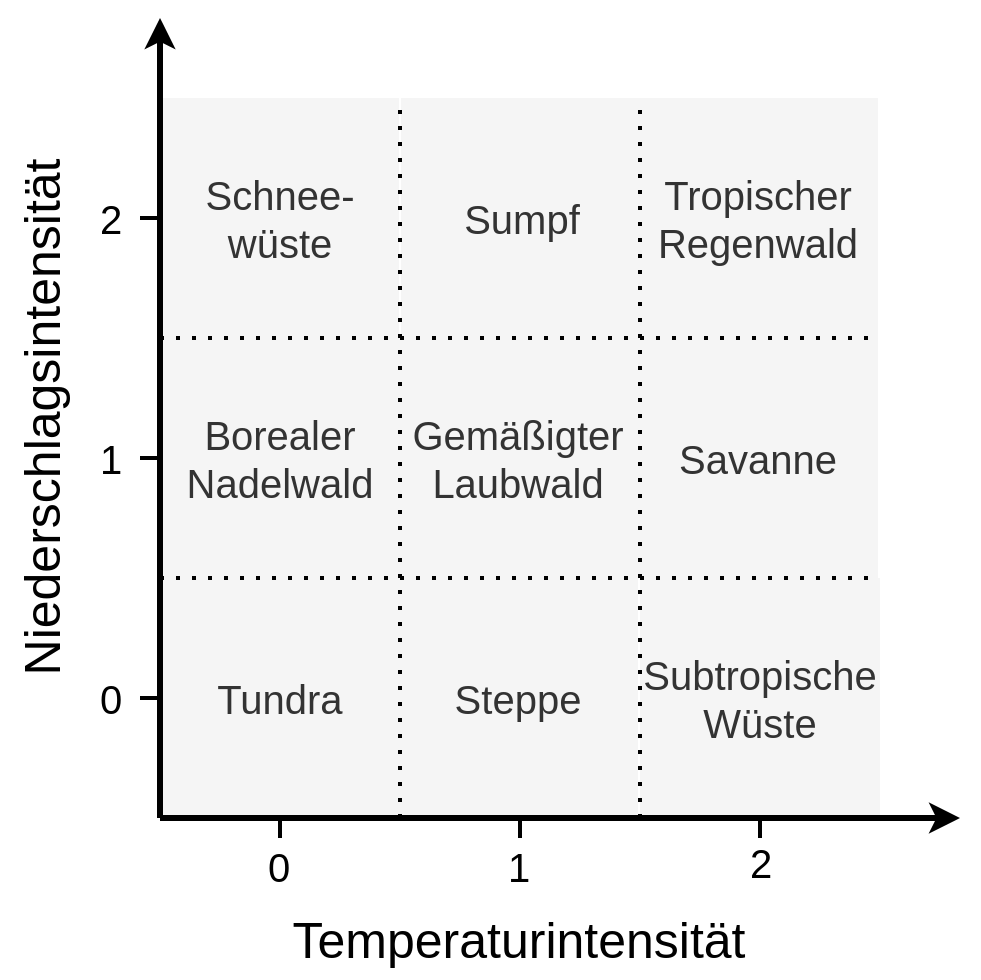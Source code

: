 <mxfile version="21.7.4" type="device">
  <diagram name="Seite-1" id="kWGn5uVW1tvWqU7menyz">
    <mxGraphModel dx="1434" dy="754" grid="1" gridSize="10" guides="1" tooltips="1" connect="1" arrows="1" fold="1" page="1" pageScale="1" pageWidth="827" pageHeight="1169" math="0" shadow="0">
      <root>
        <mxCell id="0" />
        <mxCell id="1" parent="0" />
        <mxCell id="WCTcpnpnylgwayp8WufJ-22" value="&lt;font style=&quot;font-size: 20px;&quot;&gt;Steppe&lt;/font&gt;" style="rounded=0;whiteSpace=wrap;html=1;fillColor=#f5f5f5;fontColor=#333333;strokeColor=none;" vertex="1" parent="1">
          <mxGeometry x="319" y="320" width="120" height="120" as="geometry" />
        </mxCell>
        <mxCell id="WCTcpnpnylgwayp8WufJ-23" value="&lt;div style=&quot;font-size: 20px;&quot;&gt;&lt;font style=&quot;font-size: 20px;&quot;&gt;Subtropische&lt;/font&gt;&lt;/div&gt;&lt;div style=&quot;font-size: 20px;&quot;&gt;&lt;font style=&quot;font-size: 20px;&quot;&gt;Wüste&lt;/font&gt;&lt;br&gt;&lt;/div&gt;" style="rounded=0;whiteSpace=wrap;html=1;fillColor=#f5f5f5;fontColor=#333333;strokeColor=none;" vertex="1" parent="1">
          <mxGeometry x="440" y="320" width="120" height="120" as="geometry" />
        </mxCell>
        <mxCell id="WCTcpnpnylgwayp8WufJ-32" value="&lt;font style=&quot;font-size: 20px;&quot;&gt;Schnee-&lt;br&gt;wüste&lt;/font&gt;" style="rounded=0;whiteSpace=wrap;html=1;fillColor=#f5f5f5;fontColor=#333333;strokeColor=none;" vertex="1" parent="1">
          <mxGeometry x="199.5" y="80" width="120" height="120" as="geometry" />
        </mxCell>
        <mxCell id="WCTcpnpnylgwayp8WufJ-33" value="&lt;font style=&quot;font-size: 20px;&quot;&gt;Sumpf&lt;/font&gt;" style="rounded=0;whiteSpace=wrap;html=1;fillColor=#f5f5f5;fontColor=#333333;strokeColor=none;" vertex="1" parent="1">
          <mxGeometry x="320.5" y="80" width="120" height="120" as="geometry" />
        </mxCell>
        <mxCell id="WCTcpnpnylgwayp8WufJ-34" value="&lt;font style=&quot;font-size: 20px;&quot;&gt;Tropischer Regenwald&lt;/font&gt;" style="rounded=0;whiteSpace=wrap;html=1;fillColor=#f5f5f5;fontColor=#333333;strokeColor=none;" vertex="1" parent="1">
          <mxGeometry x="439" y="80" width="120" height="120" as="geometry" />
        </mxCell>
        <mxCell id="WCTcpnpnylgwayp8WufJ-36" value="&lt;font style=&quot;font-size: 20px;&quot;&gt;Gemäßigter&lt;br&gt;Laubwald&lt;br&gt;&lt;/font&gt;" style="rounded=0;whiteSpace=wrap;html=1;fillColor=#f5f5f5;fontColor=#333333;strokeColor=none;" vertex="1" parent="1">
          <mxGeometry x="319" y="200" width="120" height="120" as="geometry" />
        </mxCell>
        <mxCell id="WCTcpnpnylgwayp8WufJ-37" value="&lt;font style=&quot;font-size: 20px;&quot;&gt;Borealer&lt;br&gt;Nadelwald&lt;/font&gt;" style="rounded=0;whiteSpace=wrap;html=1;fillColor=#f5f5f5;fontColor=#333333;strokeColor=none;" vertex="1" parent="1">
          <mxGeometry x="199.5" y="200" width="120" height="120" as="geometry" />
        </mxCell>
        <mxCell id="WCTcpnpnylgwayp8WufJ-21" value="" style="rounded=0;whiteSpace=wrap;html=1;fillColor=#f5f5f5;fontColor=#333333;strokeColor=none;" vertex="1" parent="1">
          <mxGeometry x="199" y="320" width="120" height="120" as="geometry" />
        </mxCell>
        <mxCell id="WCTcpnpnylgwayp8WufJ-26" value="&lt;font style=&quot;font-size: 20px;&quot;&gt;Savanne&lt;/font&gt;" style="rounded=0;whiteSpace=wrap;html=1;fillColor=#f5f5f5;fontColor=#333333;strokeColor=none;" vertex="1" parent="1">
          <mxGeometry x="439" y="200" width="120" height="120" as="geometry" />
        </mxCell>
        <mxCell id="WCTcpnpnylgwayp8WufJ-38" value="&lt;font style=&quot;font-size: 20px;&quot;&gt;Tundra&lt;/font&gt;" style="rounded=0;whiteSpace=wrap;html=1;fillColor=#f5f5f5;fontColor=#333333;strokeColor=none;" vertex="1" parent="1">
          <mxGeometry x="199.5" y="320" width="120" height="120" as="geometry" />
        </mxCell>
        <mxCell id="WCTcpnpnylgwayp8WufJ-1" value="" style="endArrow=classic;html=1;rounded=0;strokeWidth=3;" edge="1" parent="1">
          <mxGeometry width="50" height="50" relative="1" as="geometry">
            <mxPoint x="200" y="440" as="sourcePoint" />
            <mxPoint x="200" y="40" as="targetPoint" />
          </mxGeometry>
        </mxCell>
        <mxCell id="WCTcpnpnylgwayp8WufJ-2" value="" style="endArrow=classic;html=1;rounded=0;strokeWidth=3;" edge="1" parent="1">
          <mxGeometry width="50" height="50" relative="1" as="geometry">
            <mxPoint x="200" y="440" as="sourcePoint" />
            <mxPoint x="600" y="440" as="targetPoint" />
          </mxGeometry>
        </mxCell>
        <mxCell id="WCTcpnpnylgwayp8WufJ-3" value="&lt;span style=&quot;font-size: 25px;&quot;&gt;&lt;font style=&quot;font-size: 25px;&quot;&gt;Niederschlagsintensität&lt;/font&gt;&lt;/span&gt;" style="text;html=1;align=center;verticalAlign=middle;resizable=0;points=[];autosize=1;strokeColor=none;fillColor=none;rotation=-90;fontSize=25;fontStyle=0" vertex="1" parent="1">
          <mxGeometry y="220" width="280" height="40" as="geometry" />
        </mxCell>
        <mxCell id="WCTcpnpnylgwayp8WufJ-4" value="&lt;font style=&quot;font-size: 25px;&quot;&gt;&lt;span style=&quot;font-size: 25px;&quot;&gt;Temperaturintensität&lt;/span&gt;&lt;/font&gt;" style="text;html=1;align=center;verticalAlign=middle;resizable=0;points=[];autosize=1;strokeColor=none;fillColor=none;rotation=0;fontSize=25;fontStyle=0" vertex="1" parent="1">
          <mxGeometry x="254" y="480" width="250" height="40" as="geometry" />
        </mxCell>
        <mxCell id="WCTcpnpnylgwayp8WufJ-5" value="" style="endArrow=none;dashed=1;html=1;dashPattern=1 3;strokeWidth=2;rounded=0;" edge="1" parent="1">
          <mxGeometry width="50" height="50" relative="1" as="geometry">
            <mxPoint x="200" y="320" as="sourcePoint" />
            <mxPoint x="560" y="320" as="targetPoint" />
          </mxGeometry>
        </mxCell>
        <mxCell id="WCTcpnpnylgwayp8WufJ-6" value="" style="endArrow=none;dashed=1;html=1;dashPattern=1 3;strokeWidth=2;rounded=0;" edge="1" parent="1">
          <mxGeometry width="50" height="50" relative="1" as="geometry">
            <mxPoint x="200" y="200" as="sourcePoint" />
            <mxPoint x="560" y="200" as="targetPoint" />
          </mxGeometry>
        </mxCell>
        <mxCell id="WCTcpnpnylgwayp8WufJ-7" value="" style="endArrow=none;dashed=1;html=1;dashPattern=1 3;strokeWidth=2;rounded=0;" edge="1" parent="1">
          <mxGeometry width="50" height="50" relative="1" as="geometry">
            <mxPoint x="320" y="440" as="sourcePoint" />
            <mxPoint x="320" y="80" as="targetPoint" />
          </mxGeometry>
        </mxCell>
        <mxCell id="WCTcpnpnylgwayp8WufJ-8" value="" style="endArrow=none;dashed=1;html=1;dashPattern=1 3;strokeWidth=2;rounded=0;" edge="1" parent="1">
          <mxGeometry width="50" height="50" relative="1" as="geometry">
            <mxPoint x="440" y="440" as="sourcePoint" />
            <mxPoint x="440" y="80" as="targetPoint" />
          </mxGeometry>
        </mxCell>
        <mxCell id="WCTcpnpnylgwayp8WufJ-9" value="" style="endArrow=none;html=1;rounded=0;fontSize=12;strokeWidth=2;" edge="1" parent="1">
          <mxGeometry width="50" height="50" relative="1" as="geometry">
            <mxPoint x="260" y="450" as="sourcePoint" />
            <mxPoint x="260" y="440" as="targetPoint" />
          </mxGeometry>
        </mxCell>
        <mxCell id="WCTcpnpnylgwayp8WufJ-10" value="" style="endArrow=none;html=1;rounded=0;fontSize=12;strokeWidth=2;" edge="1" parent="1">
          <mxGeometry width="50" height="50" relative="1" as="geometry">
            <mxPoint x="380" y="450" as="sourcePoint" />
            <mxPoint x="380" y="440" as="targetPoint" />
          </mxGeometry>
        </mxCell>
        <mxCell id="WCTcpnpnylgwayp8WufJ-11" value="" style="endArrow=none;html=1;rounded=0;fontSize=12;strokeWidth=2;" edge="1" parent="1">
          <mxGeometry width="50" height="50" relative="1" as="geometry">
            <mxPoint x="500" y="440" as="sourcePoint" />
            <mxPoint x="500" y="450" as="targetPoint" />
          </mxGeometry>
        </mxCell>
        <mxCell id="WCTcpnpnylgwayp8WufJ-12" value="" style="endArrow=none;html=1;rounded=0;fontSize=12;strokeWidth=2;" edge="1" parent="1">
          <mxGeometry width="50" height="50" relative="1" as="geometry">
            <mxPoint x="190" y="380" as="sourcePoint" />
            <mxPoint x="200" y="380" as="targetPoint" />
          </mxGeometry>
        </mxCell>
        <mxCell id="WCTcpnpnylgwayp8WufJ-13" value="" style="endArrow=none;html=1;rounded=0;fontSize=12;strokeWidth=2;" edge="1" parent="1">
          <mxGeometry width="50" height="50" relative="1" as="geometry">
            <mxPoint x="190" y="260" as="sourcePoint" />
            <mxPoint x="200" y="260" as="targetPoint" />
          </mxGeometry>
        </mxCell>
        <mxCell id="WCTcpnpnylgwayp8WufJ-14" value="" style="endArrow=none;html=1;rounded=0;fontSize=12;strokeWidth=2;" edge="1" parent="1">
          <mxGeometry width="50" height="50" relative="1" as="geometry">
            <mxPoint x="190" y="140" as="sourcePoint" />
            <mxPoint x="200" y="140" as="targetPoint" />
          </mxGeometry>
        </mxCell>
        <mxCell id="WCTcpnpnylgwayp8WufJ-15" value="&lt;span&gt;&lt;font style=&quot;font-size: 20px;&quot;&gt;0&lt;/font&gt;&lt;/span&gt;" style="text;html=1;align=center;verticalAlign=middle;resizable=0;points=[];autosize=1;strokeColor=none;fillColor=none;fontStyle=0" vertex="1" parent="1">
          <mxGeometry x="244" y="444" width="30" height="40" as="geometry" />
        </mxCell>
        <mxCell id="WCTcpnpnylgwayp8WufJ-16" value="&lt;font style=&quot;font-size: 20px;&quot;&gt;1&lt;/font&gt;" style="text;html=1;align=center;verticalAlign=middle;resizable=0;points=[];autosize=1;strokeColor=none;fillColor=none;fontStyle=0" vertex="1" parent="1">
          <mxGeometry x="364" y="444" width="30" height="40" as="geometry" />
        </mxCell>
        <mxCell id="WCTcpnpnylgwayp8WufJ-17" value="&lt;font style=&quot;font-size: 20px;&quot;&gt;2&lt;/font&gt;" style="text;html=1;align=center;verticalAlign=middle;resizable=0;points=[];autosize=1;strokeColor=none;fillColor=none;fontStyle=0" vertex="1" parent="1">
          <mxGeometry x="485" y="442" width="30" height="40" as="geometry" />
        </mxCell>
        <mxCell id="WCTcpnpnylgwayp8WufJ-18" value="&lt;span&gt;&lt;font style=&quot;font-size: 20px;&quot;&gt;0&lt;/font&gt;&lt;/span&gt;" style="text;html=1;align=center;verticalAlign=middle;resizable=0;points=[];autosize=1;strokeColor=none;fillColor=none;fontStyle=0" vertex="1" parent="1">
          <mxGeometry x="160" y="360" width="30" height="40" as="geometry" />
        </mxCell>
        <mxCell id="WCTcpnpnylgwayp8WufJ-19" value="&lt;span&gt;&lt;font style=&quot;font-size: 20px;&quot;&gt;1&lt;/font&gt;&lt;/span&gt;" style="text;html=1;align=center;verticalAlign=middle;resizable=0;points=[];autosize=1;strokeColor=none;fillColor=none;fontStyle=0" vertex="1" parent="1">
          <mxGeometry x="160" y="240" width="30" height="40" as="geometry" />
        </mxCell>
        <mxCell id="WCTcpnpnylgwayp8WufJ-20" value="&lt;span&gt;&lt;font style=&quot;font-size: 20px;&quot;&gt;2&lt;/font&gt;&lt;/span&gt;" style="text;html=1;align=center;verticalAlign=middle;resizable=0;points=[];autosize=1;strokeColor=none;fillColor=none;fontStyle=0" vertex="1" parent="1">
          <mxGeometry x="160" y="120" width="30" height="40" as="geometry" />
        </mxCell>
      </root>
    </mxGraphModel>
  </diagram>
</mxfile>
